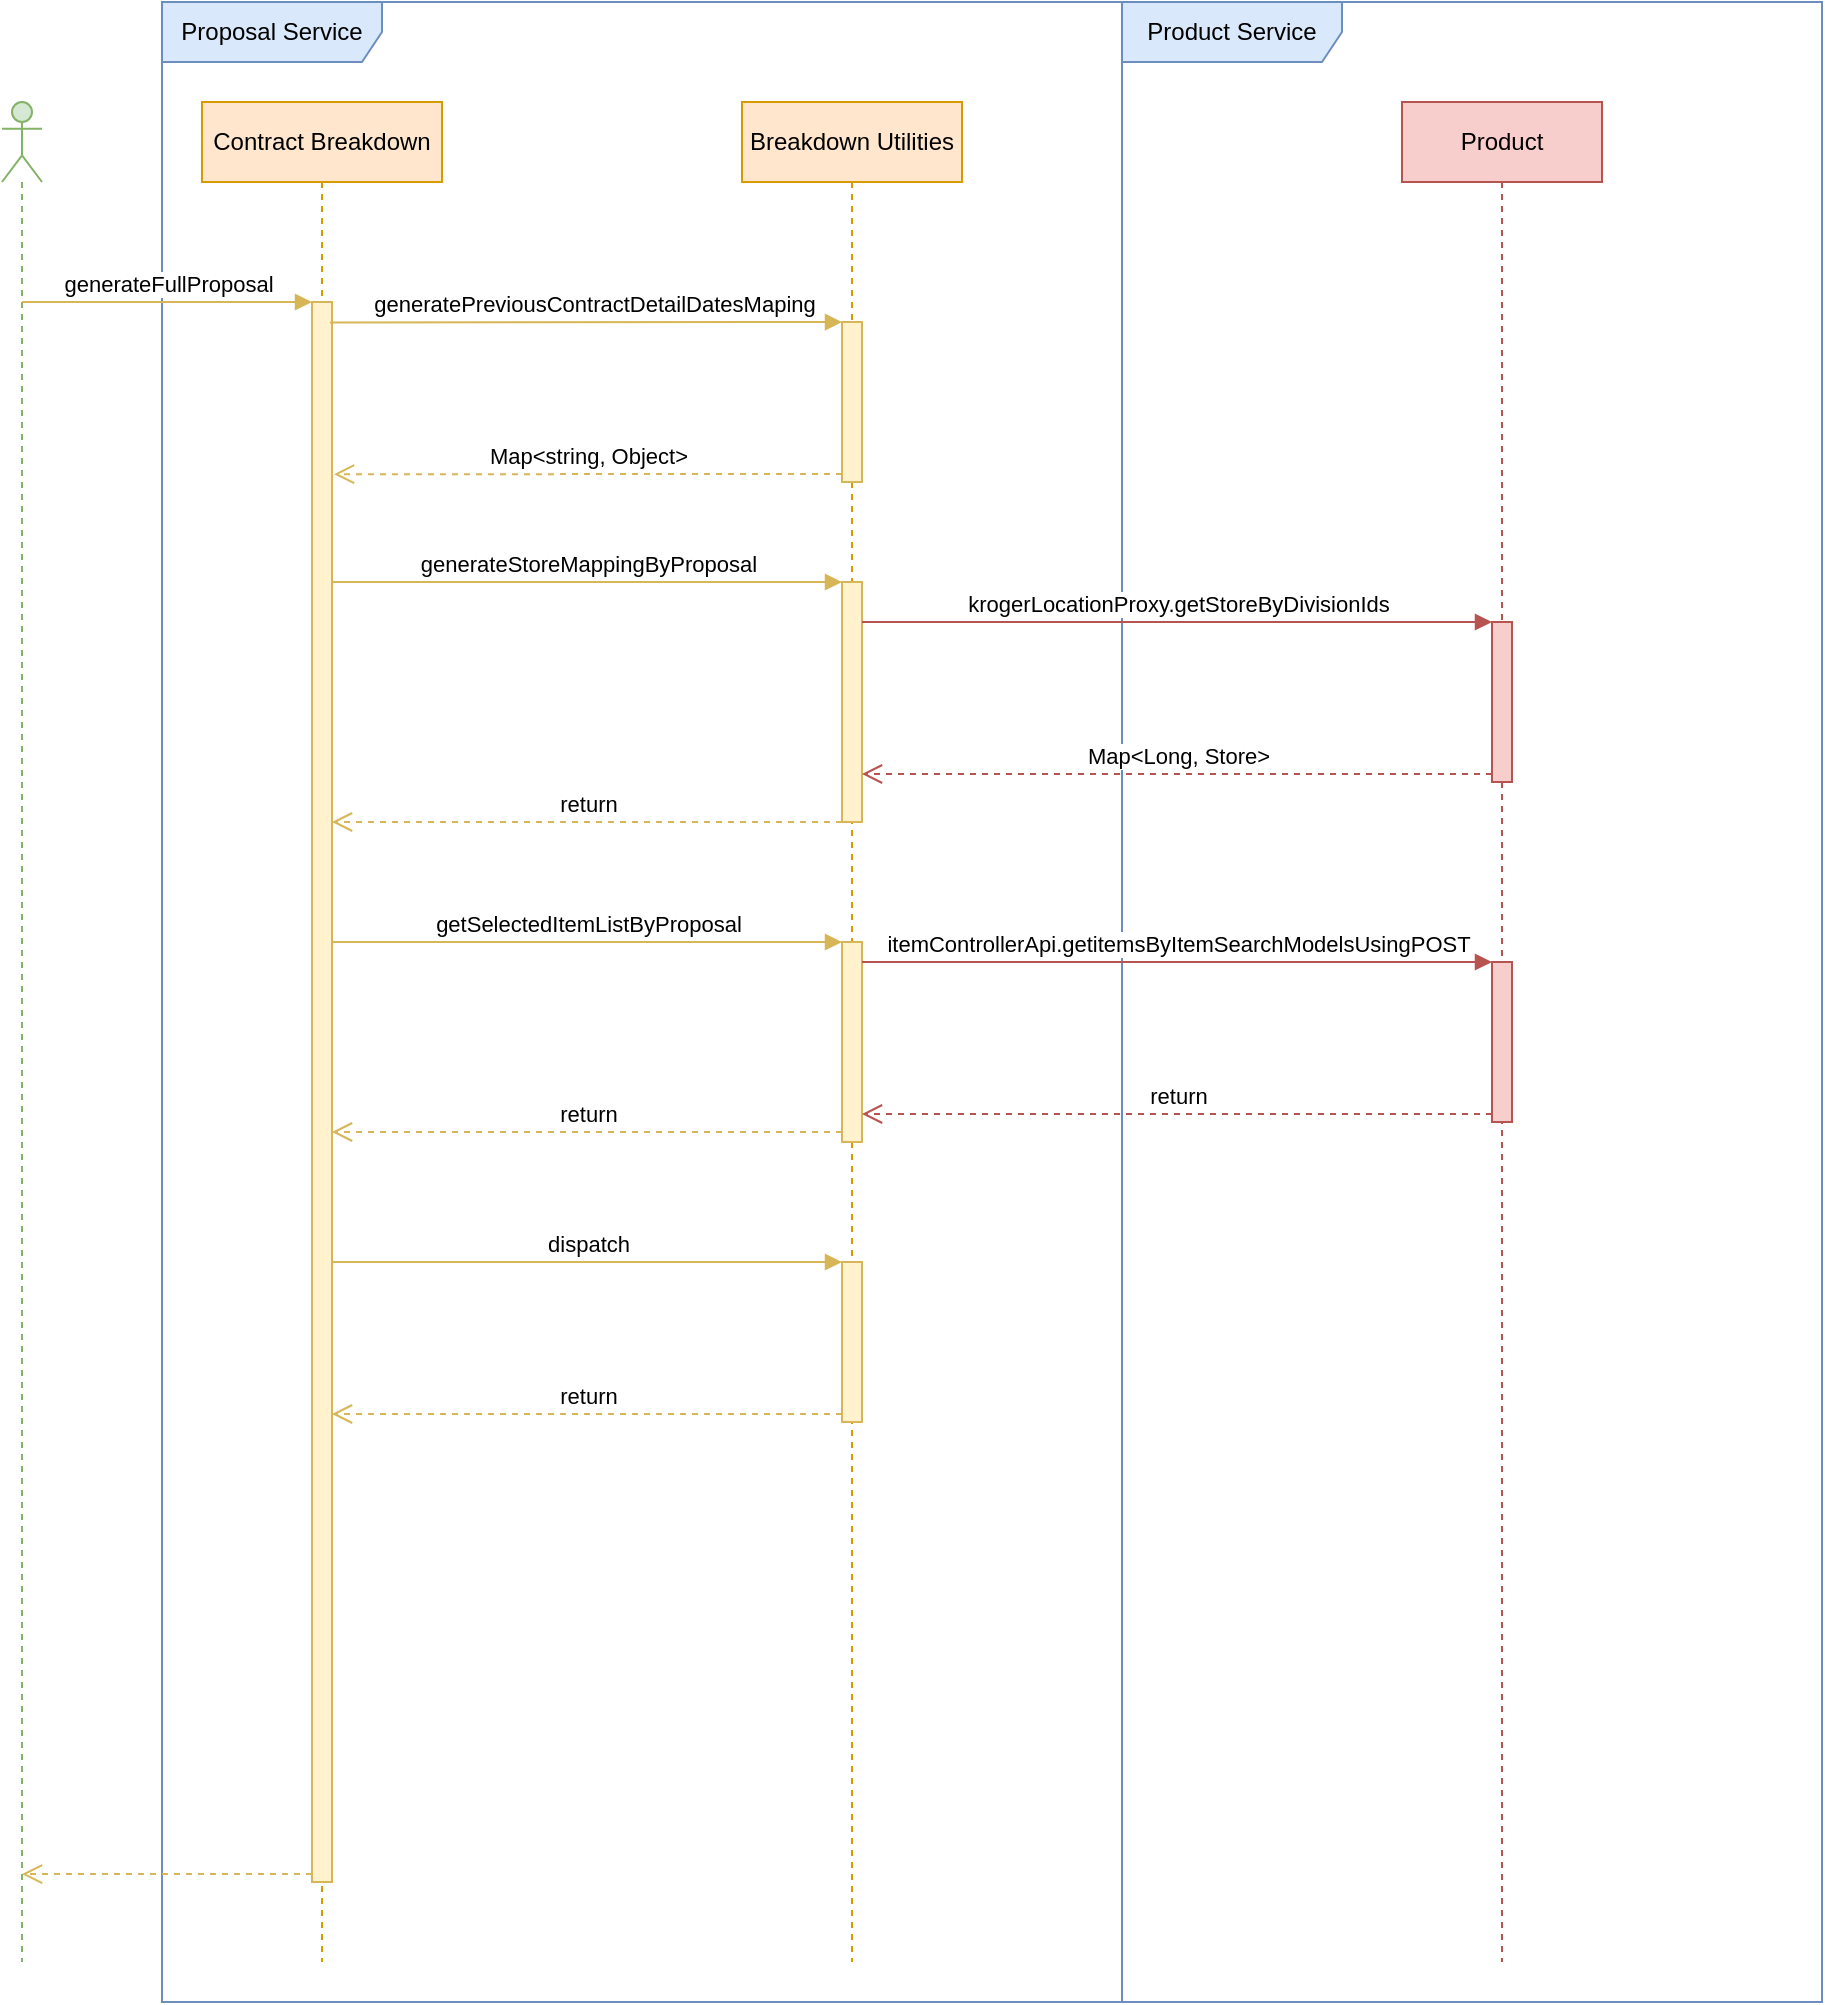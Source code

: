 <mxfile version="14.6.12" type="github"><diagram id="iSYDv2GKDnewpZPMdnZT" name="Page-1"><mxGraphModel dx="1422" dy="882" grid="1" gridSize="10" guides="1" tooltips="1" connect="1" arrows="1" fold="1" page="1" pageScale="1" pageWidth="827" pageHeight="1169" math="0" shadow="0"><root><mxCell id="0"/><mxCell id="1" parent="0"/><mxCell id="lrAEeCghycBKsJwF17L5-25" value="Product Service" style="shape=umlFrame;whiteSpace=wrap;html=1;width=110;height=30;fillColor=#dae8fc;strokeColor=#6c8ebf;" parent="1" vertex="1"><mxGeometry x="600" y="30" width="350" height="1000" as="geometry"/></mxCell><mxCell id="lrAEeCghycBKsJwF17L5-24" value="Proposal Service" style="shape=umlFrame;whiteSpace=wrap;html=1;width=110;height=30;fillColor=#dae8fc;strokeColor=#6c8ebf;" parent="1" vertex="1"><mxGeometry x="120" y="30" width="480" height="1000" as="geometry"/></mxCell><mxCell id="lrAEeCghycBKsJwF17L5-2" value="" style="shape=umlLifeline;participant=umlActor;perimeter=lifelinePerimeter;whiteSpace=wrap;html=1;container=1;collapsible=0;recursiveResize=0;verticalAlign=top;spacingTop=36;outlineConnect=0;fillColor=#d5e8d4;strokeColor=#82b366;" parent="1" vertex="1"><mxGeometry x="40" y="80" width="20" height="930" as="geometry"/></mxCell><mxCell id="lrAEeCghycBKsJwF17L5-3" value="Contract Breakdown" style="shape=umlLifeline;perimeter=lifelinePerimeter;whiteSpace=wrap;html=1;container=1;collapsible=0;recursiveResize=0;outlineConnect=0;fillColor=#ffe6cc;strokeColor=#d79b00;" parent="1" vertex="1"><mxGeometry x="140" y="80" width="120" height="930" as="geometry"/></mxCell><mxCell id="lrAEeCghycBKsJwF17L5-6" value="" style="html=1;points=[];perimeter=orthogonalPerimeter;fillColor=#fff2cc;strokeColor=#d6b656;" parent="lrAEeCghycBKsJwF17L5-3" vertex="1"><mxGeometry x="55" y="100" width="10" height="790" as="geometry"/></mxCell><mxCell id="lrAEeCghycBKsJwF17L5-4" value="Breakdown Utilities" style="shape=umlLifeline;perimeter=lifelinePerimeter;whiteSpace=wrap;html=1;container=1;collapsible=0;recursiveResize=0;outlineConnect=0;fillColor=#ffe6cc;strokeColor=#d79b00;" parent="1" vertex="1"><mxGeometry x="410" y="80" width="110" height="930" as="geometry"/></mxCell><mxCell id="lrAEeCghycBKsJwF17L5-13" value="" style="html=1;points=[];perimeter=orthogonalPerimeter;fillColor=#fff2cc;strokeColor=#d6b656;" parent="lrAEeCghycBKsJwF17L5-4" vertex="1"><mxGeometry x="50" y="110" width="10" height="80" as="geometry"/></mxCell><mxCell id="lrAEeCghycBKsJwF17L5-16" value="" style="html=1;points=[];perimeter=orthogonalPerimeter;fillColor=#fff2cc;strokeColor=#d6b656;" parent="lrAEeCghycBKsJwF17L5-4" vertex="1"><mxGeometry x="50" y="240" width="10" height="120" as="geometry"/></mxCell><mxCell id="lrAEeCghycBKsJwF17L5-26" value="" style="html=1;points=[];perimeter=orthogonalPerimeter;fillColor=#fff2cc;strokeColor=#d6b656;" parent="lrAEeCghycBKsJwF17L5-4" vertex="1"><mxGeometry x="50" y="420" width="10" height="100" as="geometry"/></mxCell><mxCell id="lrAEeCghycBKsJwF17L5-32" value="" style="html=1;points=[];perimeter=orthogonalPerimeter;fillColor=#fff2cc;strokeColor=#d6b656;" parent="lrAEeCghycBKsJwF17L5-4" vertex="1"><mxGeometry x="50" y="580" width="10" height="80" as="geometry"/></mxCell><mxCell id="lrAEeCghycBKsJwF17L5-5" value="Product" style="shape=umlLifeline;perimeter=lifelinePerimeter;whiteSpace=wrap;html=1;container=1;collapsible=0;recursiveResize=0;outlineConnect=0;fillColor=#f8cecc;strokeColor=#b85450;" parent="1" vertex="1"><mxGeometry x="740" y="80" width="100" height="930" as="geometry"/></mxCell><mxCell id="lrAEeCghycBKsJwF17L5-20" value="" style="html=1;points=[];perimeter=orthogonalPerimeter;fillColor=#f8cecc;strokeColor=#b85450;" parent="lrAEeCghycBKsJwF17L5-5" vertex="1"><mxGeometry x="45" y="260" width="10" height="80" as="geometry"/></mxCell><mxCell id="lrAEeCghycBKsJwF17L5-29" value="" style="html=1;points=[];perimeter=orthogonalPerimeter;fillColor=#f8cecc;strokeColor=#b85450;" parent="lrAEeCghycBKsJwF17L5-5" vertex="1"><mxGeometry x="45" y="430" width="10" height="80" as="geometry"/></mxCell><mxCell id="lrAEeCghycBKsJwF17L5-8" value="" style="html=1;verticalAlign=bottom;endArrow=open;dashed=1;endSize=8;exitX=0;exitY=0.995;exitDx=0;exitDy=0;exitPerimeter=0;fillColor=#fff2cc;strokeColor=#d6b656;" parent="1" source="lrAEeCghycBKsJwF17L5-6" target="lrAEeCghycBKsJwF17L5-2" edge="1"><mxGeometry relative="1" as="geometry"><mxPoint x="90" y="266" as="targetPoint"/><mxPoint x="162" y="600" as="sourcePoint"/></mxGeometry></mxCell><mxCell id="lrAEeCghycBKsJwF17L5-14" value="generatePreviousContractDetailDatesMaping" style="html=1;verticalAlign=bottom;endArrow=block;entryX=0;entryY=0;exitX=0.9;exitY=0.013;exitDx=0;exitDy=0;exitPerimeter=0;fillColor=#fff2cc;strokeColor=#d6b656;" parent="1" source="lrAEeCghycBKsJwF17L5-6" target="lrAEeCghycBKsJwF17L5-13" edge="1"><mxGeometry x="0.036" relative="1" as="geometry"><mxPoint x="210" y="190" as="sourcePoint"/><mxPoint as="offset"/></mxGeometry></mxCell><mxCell id="lrAEeCghycBKsJwF17L5-15" value="Map&amp;lt;string, Object&amp;gt;" style="html=1;verticalAlign=bottom;endArrow=open;dashed=1;endSize=8;exitX=0;exitY=0.95;entryX=1.1;entryY=0.109;entryDx=0;entryDy=0;entryPerimeter=0;fillColor=#fff2cc;strokeColor=#d6b656;" parent="1" source="lrAEeCghycBKsJwF17L5-13" target="lrAEeCghycBKsJwF17L5-6" edge="1"><mxGeometry relative="1" as="geometry"><mxPoint x="210" y="266" as="targetPoint"/></mxGeometry></mxCell><mxCell id="lrAEeCghycBKsJwF17L5-17" value="generateStoreMappingByProposal" style="html=1;verticalAlign=bottom;endArrow=block;entryX=0;entryY=0;fillColor=#fff2cc;strokeColor=#d6b656;" parent="1" source="lrAEeCghycBKsJwF17L5-6" target="lrAEeCghycBKsJwF17L5-16" edge="1"><mxGeometry relative="1" as="geometry"><mxPoint x="204" y="310" as="sourcePoint"/></mxGeometry></mxCell><mxCell id="lrAEeCghycBKsJwF17L5-18" value="return" style="html=1;verticalAlign=bottom;endArrow=open;dashed=1;endSize=8;exitX=0;exitY=1;exitDx=0;exitDy=0;exitPerimeter=0;fillColor=#fff2cc;strokeColor=#d6b656;" parent="1" source="lrAEeCghycBKsJwF17L5-16" target="lrAEeCghycBKsJwF17L5-6" edge="1"><mxGeometry relative="1" as="geometry"><mxPoint x="390" y="386" as="targetPoint"/></mxGeometry></mxCell><mxCell id="lrAEeCghycBKsJwF17L5-21" value="krogerLocationProxy.getStoreByDivisionIds" style="html=1;verticalAlign=bottom;endArrow=block;entryX=0;entryY=0;fillColor=#f8cecc;strokeColor=#b85450;" parent="1" source="lrAEeCghycBKsJwF17L5-16" target="lrAEeCghycBKsJwF17L5-20" edge="1"><mxGeometry relative="1" as="geometry"><mxPoint x="675" y="400" as="sourcePoint"/></mxGeometry></mxCell><mxCell id="lrAEeCghycBKsJwF17L5-22" value="Map&amp;lt;Long, Store&amp;gt;" style="html=1;verticalAlign=bottom;endArrow=open;dashed=1;endSize=8;exitX=0;exitY=0.95;fillColor=#f8cecc;strokeColor=#b85450;" parent="1" source="lrAEeCghycBKsJwF17L5-20" target="lrAEeCghycBKsJwF17L5-16" edge="1"><mxGeometry relative="1" as="geometry"><mxPoint x="675" y="476" as="targetPoint"/></mxGeometry></mxCell><mxCell id="lrAEeCghycBKsJwF17L5-27" value="getSelectedItemListByProposal" style="html=1;verticalAlign=bottom;endArrow=block;entryX=0;entryY=0;fillColor=#fff2cc;strokeColor=#d6b656;" parent="1" source="lrAEeCghycBKsJwF17L5-6" target="lrAEeCghycBKsJwF17L5-26" edge="1"><mxGeometry relative="1" as="geometry"><mxPoint x="390" y="480" as="sourcePoint"/></mxGeometry></mxCell><mxCell id="lrAEeCghycBKsJwF17L5-28" value="return" style="html=1;verticalAlign=bottom;endArrow=open;dashed=1;endSize=8;exitX=0;exitY=0.95;fillColor=#fff2cc;strokeColor=#d6b656;" parent="1" source="lrAEeCghycBKsJwF17L5-26" target="lrAEeCghycBKsJwF17L5-6" edge="1"><mxGeometry relative="1" as="geometry"><mxPoint x="390" y="556" as="targetPoint"/></mxGeometry></mxCell><mxCell id="lrAEeCghycBKsJwF17L5-30" value="itemControllerApi.getitemsByItemSearchModelsUsingPOST" style="html=1;verticalAlign=bottom;endArrow=block;entryX=0;entryY=0;fillColor=#f8cecc;strokeColor=#b85450;" parent="1" source="lrAEeCghycBKsJwF17L5-26" target="lrAEeCghycBKsJwF17L5-29" edge="1"><mxGeometry relative="1" as="geometry"><mxPoint x="675" y="500" as="sourcePoint"/></mxGeometry></mxCell><mxCell id="lrAEeCghycBKsJwF17L5-31" value="return" style="html=1;verticalAlign=bottom;endArrow=open;dashed=1;endSize=8;exitX=0;exitY=0.95;fillColor=#f8cecc;strokeColor=#b85450;" parent="1" source="lrAEeCghycBKsJwF17L5-29" target="lrAEeCghycBKsJwF17L5-26" edge="1"><mxGeometry relative="1" as="geometry"><mxPoint x="675" y="576" as="targetPoint"/></mxGeometry></mxCell><mxCell id="lrAEeCghycBKsJwF17L5-33" value="dispatch" style="html=1;verticalAlign=bottom;endArrow=block;entryX=0;entryY=0;fillColor=#fff2cc;strokeColor=#d6b656;" parent="1" source="lrAEeCghycBKsJwF17L5-6" target="lrAEeCghycBKsJwF17L5-32" edge="1"><mxGeometry relative="1" as="geometry"><mxPoint x="390" y="660" as="sourcePoint"/></mxGeometry></mxCell><mxCell id="lrAEeCghycBKsJwF17L5-34" value="return" style="html=1;verticalAlign=bottom;endArrow=open;dashed=1;endSize=8;exitX=0;exitY=0.95;fillColor=#fff2cc;strokeColor=#d6b656;" parent="1" source="lrAEeCghycBKsJwF17L5-32" target="lrAEeCghycBKsJwF17L5-6" edge="1"><mxGeometry relative="1" as="geometry"><mxPoint x="390" y="736" as="targetPoint"/></mxGeometry></mxCell><mxCell id="lrAEeCghycBKsJwF17L5-35" value="generateFullProposal" style="html=1;verticalAlign=bottom;endArrow=block;fillColor=#fff2cc;strokeColor=#d6b656;" parent="1" source="lrAEeCghycBKsJwF17L5-2" target="lrAEeCghycBKsJwF17L5-6" edge="1"><mxGeometry width="80" relative="1" as="geometry"><mxPoint x="90" y="200" as="sourcePoint"/><mxPoint x="170" y="200" as="targetPoint"/><Array as="points"><mxPoint x="170" y="180"/></Array></mxGeometry></mxCell></root></mxGraphModel></diagram></mxfile>